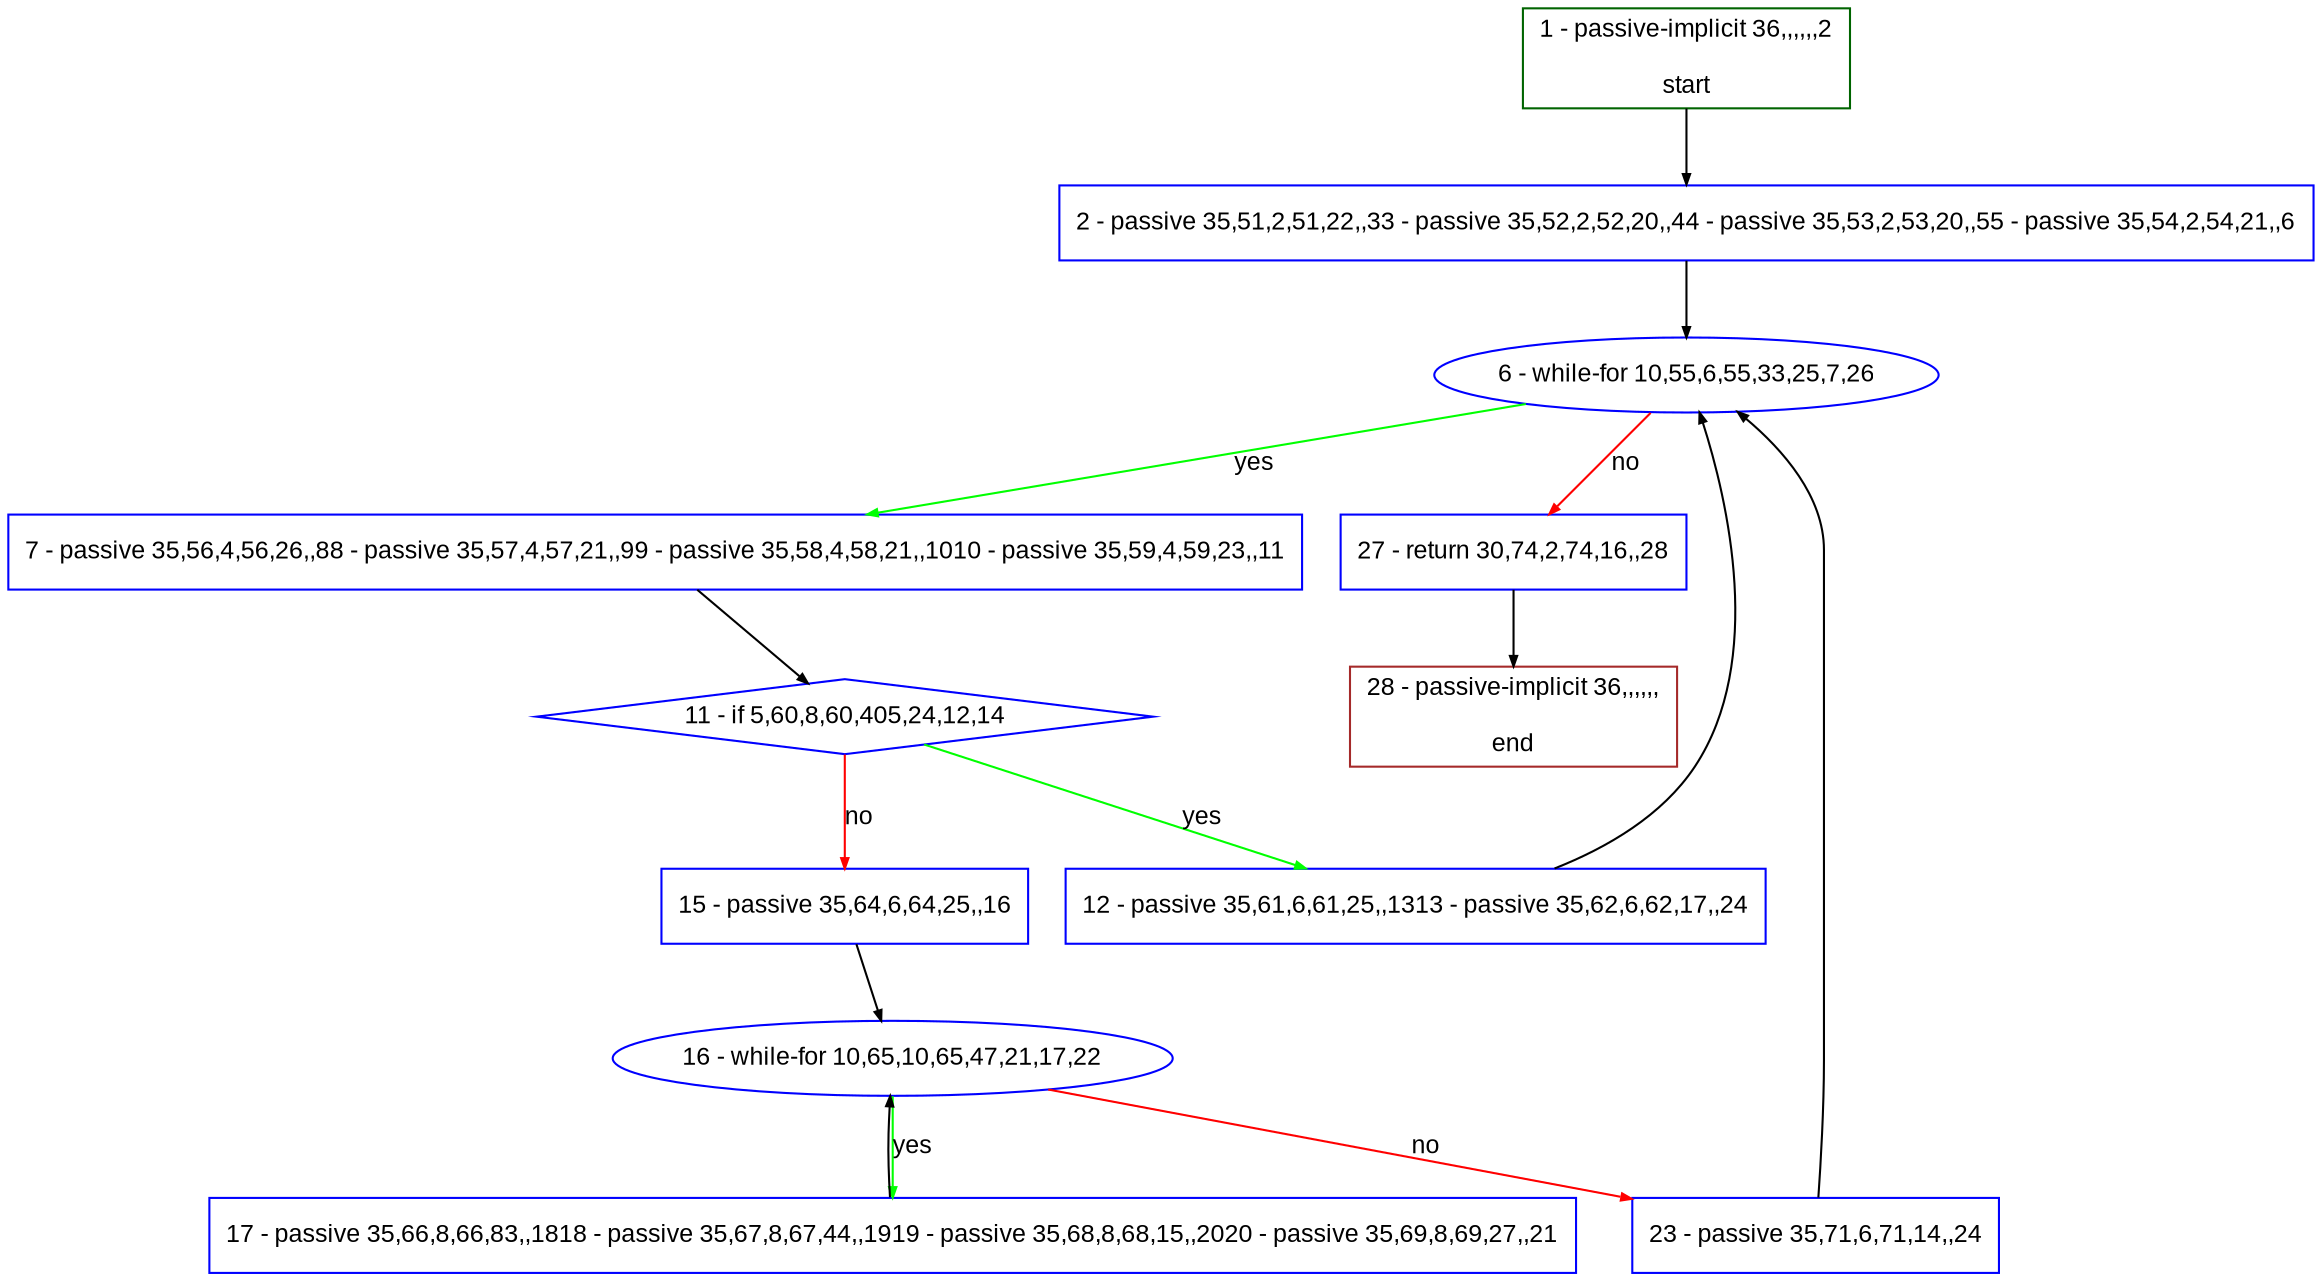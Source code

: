 digraph "" {
  graph [pack="true", label="", fontsize="12", packmode="clust", fontname="Arial", fillcolor="#FFFFCC", bgcolor="white", style="rounded,filled", compound="true"];
  node [node_initialized="no", label="", color="grey", fontsize="12", fillcolor="white", fontname="Arial", style="filled", shape="rectangle", compound="true", fixedsize="false"];
  edge [fontcolor="black", arrowhead="normal", arrowtail="none", arrowsize="0.5", ltail="", label="", color="black", fontsize="12", lhead="", fontname="Arial", dir="forward", compound="true"];
  __N1 [label="2 - passive 35,51,2,51,22,,33 - passive 35,52,2,52,20,,44 - passive 35,53,2,53,20,,55 - passive 35,54,2,54,21,,6", color="#0000ff", fillcolor="#ffffff", style="filled", shape="box"];
  __N2 [label="1 - passive-implicit 36,,,,,,2\n\nstart", color="#006400", fillcolor="#ffffff", style="filled", shape="box"];
  __N3 [label="6 - while-for 10,55,6,55,33,25,7,26", color="#0000ff", fillcolor="#ffffff", style="filled", shape="oval"];
  __N4 [label="7 - passive 35,56,4,56,26,,88 - passive 35,57,4,57,21,,99 - passive 35,58,4,58,21,,1010 - passive 35,59,4,59,23,,11", color="#0000ff", fillcolor="#ffffff", style="filled", shape="box"];
  __N5 [label="27 - return 30,74,2,74,16,,28", color="#0000ff", fillcolor="#ffffff", style="filled", shape="box"];
  __N6 [label="11 - if 5,60,8,60,405,24,12,14", color="#0000ff", fillcolor="#ffffff", style="filled", shape="diamond"];
  __N7 [label="12 - passive 35,61,6,61,25,,1313 - passive 35,62,6,62,17,,24", color="#0000ff", fillcolor="#ffffff", style="filled", shape="box"];
  __N8 [label="15 - passive 35,64,6,64,25,,16", color="#0000ff", fillcolor="#ffffff", style="filled", shape="box"];
  __N9 [label="16 - while-for 10,65,10,65,47,21,17,22", color="#0000ff", fillcolor="#ffffff", style="filled", shape="oval"];
  __N10 [label="17 - passive 35,66,8,66,83,,1818 - passive 35,67,8,67,44,,1919 - passive 35,68,8,68,15,,2020 - passive 35,69,8,69,27,,21", color="#0000ff", fillcolor="#ffffff", style="filled", shape="box"];
  __N11 [label="23 - passive 35,71,6,71,14,,24", color="#0000ff", fillcolor="#ffffff", style="filled", shape="box"];
  __N12 [label="28 - passive-implicit 36,,,,,,\n\nend", color="#a52a2a", fillcolor="#ffffff", style="filled", shape="box"];
  __N2 -> __N1 [arrowhead="normal", arrowtail="none", color="#000000", label="", dir="forward"];
  __N1 -> __N3 [arrowhead="normal", arrowtail="none", color="#000000", label="", dir="forward"];
  __N3 -> __N4 [arrowhead="normal", arrowtail="none", color="#00ff00", label="yes", dir="forward"];
  __N3 -> __N5 [arrowhead="normal", arrowtail="none", color="#ff0000", label="no", dir="forward"];
  __N4 -> __N6 [arrowhead="normal", arrowtail="none", color="#000000", label="", dir="forward"];
  __N6 -> __N7 [arrowhead="normal", arrowtail="none", color="#00ff00", label="yes", dir="forward"];
  __N6 -> __N8 [arrowhead="normal", arrowtail="none", color="#ff0000", label="no", dir="forward"];
  __N7 -> __N3 [arrowhead="normal", arrowtail="none", color="#000000", label="", dir="forward"];
  __N8 -> __N9 [arrowhead="normal", arrowtail="none", color="#000000", label="", dir="forward"];
  __N9 -> __N10 [arrowhead="normal", arrowtail="none", color="#00ff00", label="yes", dir="forward"];
  __N10 -> __N9 [arrowhead="normal", arrowtail="none", color="#000000", label="", dir="forward"];
  __N9 -> __N11 [arrowhead="normal", arrowtail="none", color="#ff0000", label="no", dir="forward"];
  __N11 -> __N3 [arrowhead="normal", arrowtail="none", color="#000000", label="", dir="forward"];
  __N5 -> __N12 [arrowhead="normal", arrowtail="none", color="#000000", label="", dir="forward"];
}
